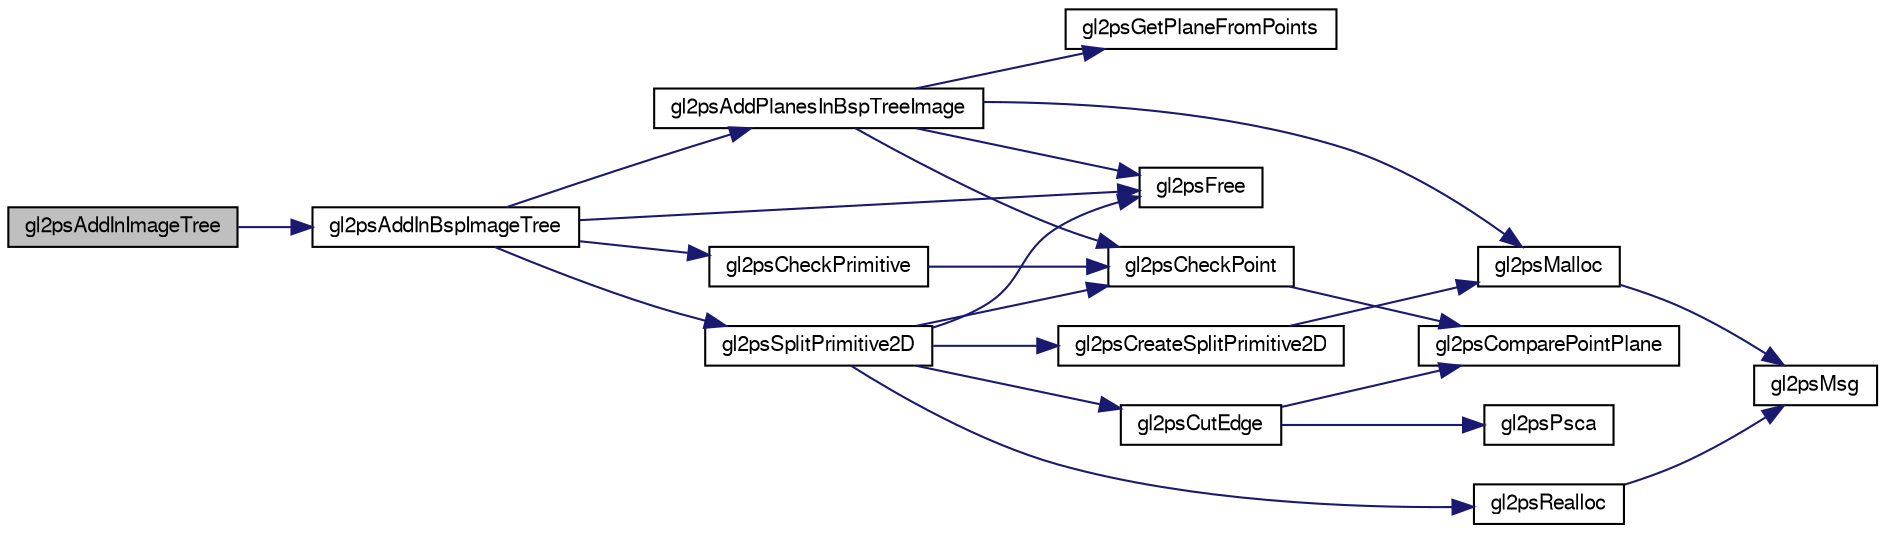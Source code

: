 digraph G
{
  edge [fontname="FreeSans",fontsize="10",labelfontname="FreeSans",labelfontsize="10"];
  node [fontname="FreeSans",fontsize="10",shape=record];
  rankdir="LR";
  Node1 [label="gl2psAddInImageTree",height=0.2,width=0.4,color="black", fillcolor="grey75", style="filled" fontcolor="black"];
  Node1 -> Node2 [color="midnightblue",fontsize="10",style="solid",fontname="FreeSans"];
  Node2 [label="gl2psAddInBspImageTree",height=0.2,width=0.4,color="black", fillcolor="white", style="filled",URL="$gl2ps_8c.html#aa32bfee41ede700e6f4ddd3feed55cb7"];
  Node2 -> Node3 [color="midnightblue",fontsize="10",style="solid",fontname="FreeSans"];
  Node3 [label="gl2psAddPlanesInBspTreeImage",height=0.2,width=0.4,color="black", fillcolor="white", style="filled",URL="$gl2ps_8c.html#ab1064d859ab48e175347ec218c1a6da2"];
  Node3 -> Node4 [color="midnightblue",fontsize="10",style="solid",fontname="FreeSans"];
  Node4 [label="gl2psMalloc",height=0.2,width=0.4,color="black", fillcolor="white", style="filled",URL="$gl2ps_8c.html#ae8687abe691957a70d1b0456015e2a4f"];
  Node4 -> Node5 [color="midnightblue",fontsize="10",style="solid",fontname="FreeSans"];
  Node5 [label="gl2psMsg",height=0.2,width=0.4,color="black", fillcolor="white", style="filled",URL="$gl2ps_8c.html#ab2b05dc9c0ad9b295309ef903218908c"];
  Node3 -> Node6 [color="midnightblue",fontsize="10",style="solid",fontname="FreeSans"];
  Node6 [label="gl2psGetPlaneFromPoints",height=0.2,width=0.4,color="black", fillcolor="white", style="filled",URL="$gl2ps_8c.html#affeaa8a50b7482e74263a8bc59a25878"];
  Node3 -> Node7 [color="midnightblue",fontsize="10",style="solid",fontname="FreeSans"];
  Node7 [label="gl2psFree",height=0.2,width=0.4,color="black", fillcolor="white", style="filled",URL="$gl2ps_8c.html#a9da21cb65c24c911efd2d82c988287bc"];
  Node3 -> Node8 [color="midnightblue",fontsize="10",style="solid",fontname="FreeSans"];
  Node8 [label="gl2psCheckPoint",height=0.2,width=0.4,color="black", fillcolor="white", style="filled",URL="$gl2ps_8c.html#a7597e03e230c3931ec83aed4c31af6e7"];
  Node8 -> Node9 [color="midnightblue",fontsize="10",style="solid",fontname="FreeSans"];
  Node9 [label="gl2psComparePointPlane",height=0.2,width=0.4,color="black", fillcolor="white", style="filled",URL="$gl2ps_8c.html#afb01acbb2a9493e62c981d63d079bbe4"];
  Node2 -> Node10 [color="midnightblue",fontsize="10",style="solid",fontname="FreeSans"];
  Node10 [label="gl2psCheckPrimitive",height=0.2,width=0.4,color="black", fillcolor="white", style="filled",URL="$gl2ps_8c.html#a9209bdc608c6bf1973266e072465c7ba"];
  Node10 -> Node8 [color="midnightblue",fontsize="10",style="solid",fontname="FreeSans"];
  Node2 -> Node7 [color="midnightblue",fontsize="10",style="solid",fontname="FreeSans"];
  Node2 -> Node11 [color="midnightblue",fontsize="10",style="solid",fontname="FreeSans"];
  Node11 [label="gl2psSplitPrimitive2D",height=0.2,width=0.4,color="black", fillcolor="white", style="filled",URL="$gl2ps_8c.html#a27b55ebcdb7d29677eb7985e1cd437d4"];
  Node11 -> Node8 [color="midnightblue",fontsize="10",style="solid",fontname="FreeSans"];
  Node11 -> Node12 [color="midnightblue",fontsize="10",style="solid",fontname="FreeSans"];
  Node12 [label="gl2psRealloc",height=0.2,width=0.4,color="black", fillcolor="white", style="filled",URL="$gl2ps_8c.html#ad97a3884fd09ae984f539e0ebc59b9ed"];
  Node12 -> Node5 [color="midnightblue",fontsize="10",style="solid",fontname="FreeSans"];
  Node11 -> Node13 [color="midnightblue",fontsize="10",style="solid",fontname="FreeSans"];
  Node13 [label="gl2psCutEdge",height=0.2,width=0.4,color="black", fillcolor="white", style="filled",URL="$gl2ps_8c.html#a72275dd1e4a87589d2e6ab424c464307"];
  Node13 -> Node9 [color="midnightblue",fontsize="10",style="solid",fontname="FreeSans"];
  Node13 -> Node14 [color="midnightblue",fontsize="10",style="solid",fontname="FreeSans"];
  Node14 [label="gl2psPsca",height=0.2,width=0.4,color="black", fillcolor="white", style="filled",URL="$gl2ps_8c.html#a2a96426d3a596a5bad18e2818b258922"];
  Node11 -> Node15 [color="midnightblue",fontsize="10",style="solid",fontname="FreeSans"];
  Node15 [label="gl2psCreateSplitPrimitive2D",height=0.2,width=0.4,color="black", fillcolor="white", style="filled",URL="$gl2ps_8c.html#a6e494c70d6e19c3a619c14104aa18e89"];
  Node15 -> Node4 [color="midnightblue",fontsize="10",style="solid",fontname="FreeSans"];
  Node11 -> Node7 [color="midnightblue",fontsize="10",style="solid",fontname="FreeSans"];
}
